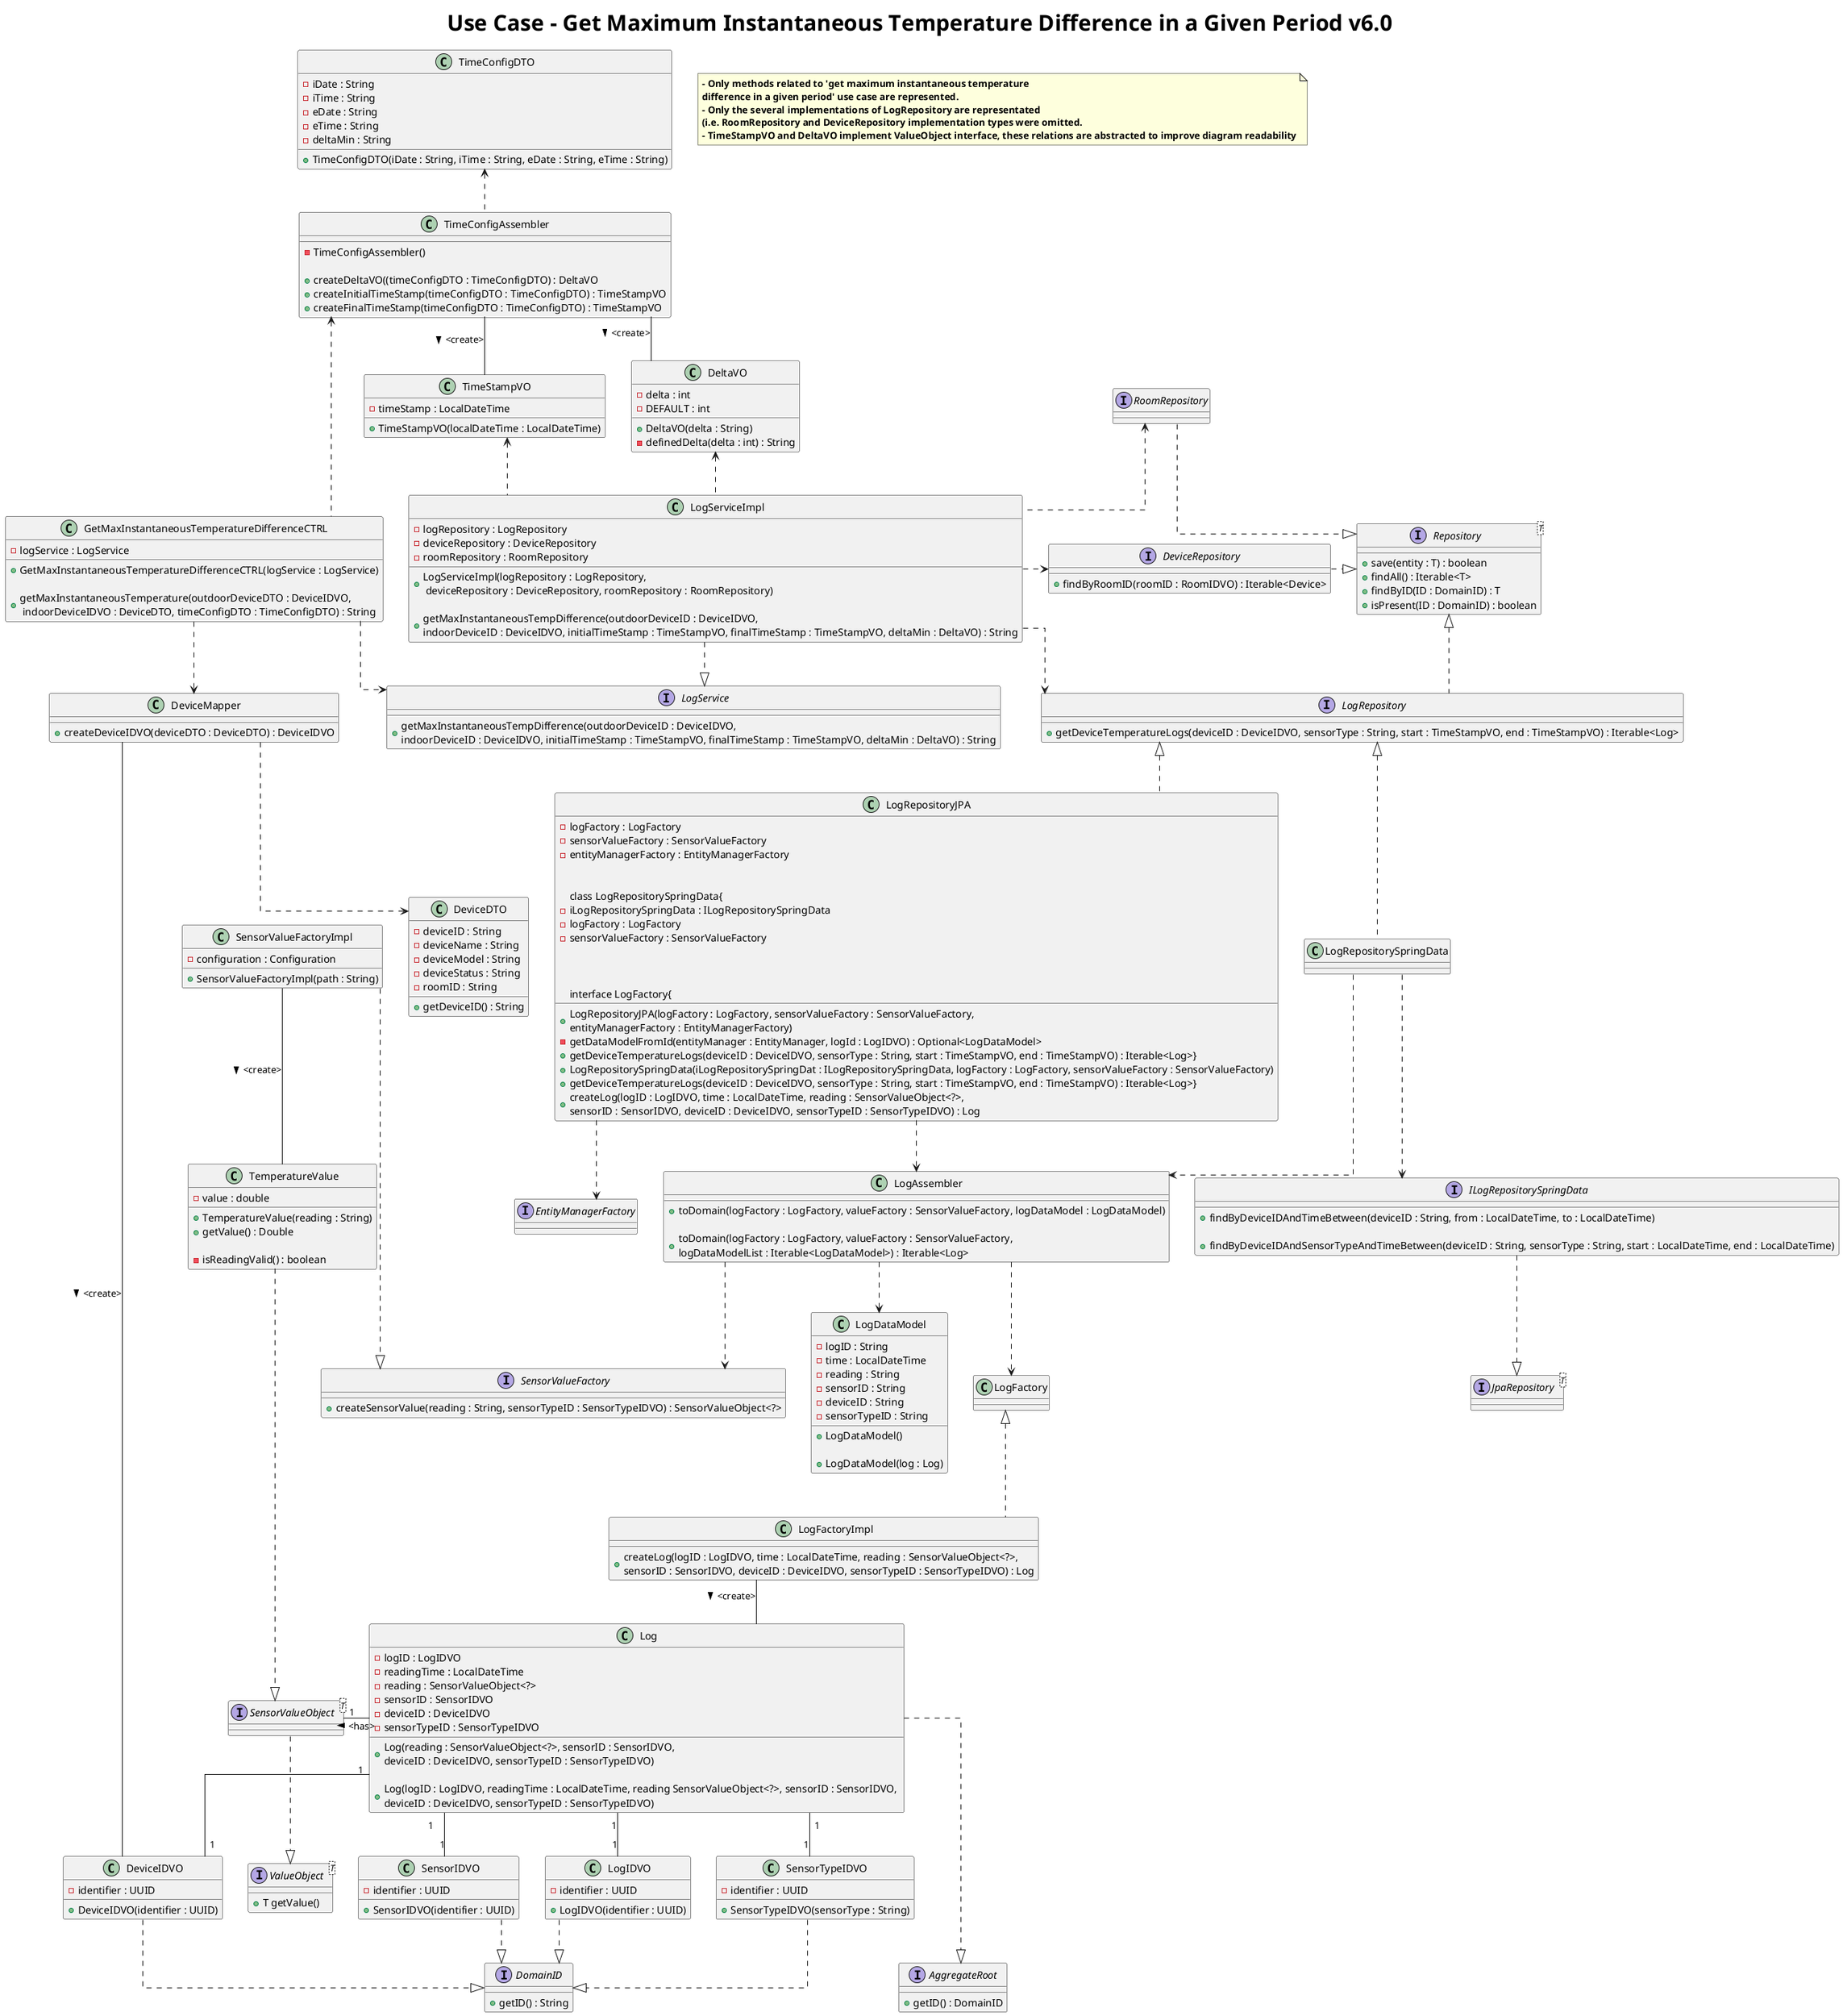 @startuml

title <size: 30> Use Case - Get Maximum Instantaneous Temperature Difference in a Given Period v6.0

note "<b>- Only methods related to 'get maximum instantaneous temperature \n<b>difference in a given period' use case are represented.\n<b>- Only the several implementations of LogRepository are representated\n<b>(i.e. RoomRepository and DeviceRepository implementation types were omitted.\n<b>- TimeStampVO and DeltaVO implement ValueObject interface, these relations are abstracted to improve diagram readability" as N1

skinparam linetype ortho

GetMaxInstantaneousTemperatureDifferenceCTRL ..> DeviceMapper
    DeviceMapper ..> DeviceDTO
    DeviceMapper -- DeviceIDVO : <create> >

GetMaxInstantaneousTemperatureDifferenceCTRL .up.> TimeConfigAssembler
    TimeConfigAssembler .up.> TimeConfigDTO
    TimeConfigAssembler -- TimeStampVO : <create> >
    TimeConfigAssembler -- DeltaVO : <create> >

GetMaxInstantaneousTemperatureDifferenceCTRL ..> LogService
    LogServiceImpl ..|> LogService
    LogServiceImpl .up.> TimeStampVO
    LogServiceImpl .up.> DeltaVO
    LogServiceImpl ..> LogRepository
    LogServiceImpl .up.> RoomRepository
    LogServiceImpl .right.> DeviceRepository
    RoomRepository .right.|> Repository
    DeviceRepository .right.|> Repository

LogRepository .up.|> Repository
LogRepositoryJPA .up.|> LogRepository
    SensorValueFactoryImpl ..|> SensorValueFactory
    LogRepositoryJPA ..> EntityManagerFactory
    LogFactoryImpl .up.|> LogFactory
    LogRepositoryJPA ..> LogAssembler


LogRepositorySpringData .up.|> LogRepository
    LogRepositorySpringData ..> ILogRepositorySpringData
    LogRepositorySpringData ..> LogAssembler

ILogRepositorySpringData ..|> JpaRepository

LogAssembler ..> LogFactory
LogAssembler ..> SensorValueFactory
TemperatureValue ....|> SensorValueObject
SensorValueFactoryImpl -- TemperatureValue : <create> >
LogFactoryImpl -- Log : <create> >
LogAssembler ..> LogDataModel

Log "1" -- "1" LogIDVO
Log  -left- "1" SensorValueObject :  > <has>
Log "1" -- "1" SensorIDVO
Log "1" -- "1" DeviceIDVO
Log "1" -- "1" SensorTypeIDVO

Log ...|> AggregateRoot

DomainID <|.up. DeviceIDVO
DomainID <|.up. LogIDVO
DomainID <|.up. SensorIDVO
DomainID <|.up. SensorTypeIDVO
ValueObject <|.up. SensorValueObject

interface JpaRepository<T>

interface EntityManagerFactory

interface Repository<T> {
    + save(entity : T) : boolean
    + findAll() : Iterable<T>
    + findByID(ID : DomainID) : T
    + isPresent(ID : DomainID) : boolean
}

interface RoomRepository
interface DeviceRepository{
    + findByRoomID(roomID : RoomIDVO) : Iterable<Device>
}

interface LogRepository {

    + getDeviceTemperatureLogs(deviceID : DeviceIDVO, sensorType : String, start : TimeStampVO, end : TimeStampVO) : Iterable<Log>

}

class LogRepositoryJPA{
    - logFactory : LogFactory
    - sensorValueFactory : SensorValueFactory
    - entityManagerFactory : EntityManagerFactory

    + LogRepositoryJPA(logFactory : LogFactory, sensorValueFactory : SensorValueFactory, \nentityManagerFactory : EntityManagerFactory)
    - getDataModelFromId(entityManager : EntityManager, logId : LogIDVO) : Optional<LogDataModel>
    + getDeviceTemperatureLogs(deviceID : DeviceIDVO, sensorType : String, start : TimeStampVO, end : TimeStampVO) : Iterable<Log>}

class LogRepositorySpringData{
    - iLogRepositorySpringData : ILogRepositorySpringData
    - logFactory : LogFactory
    - sensorValueFactory : SensorValueFactory

    + LogRepositorySpringData(iLogRepositorySpringDat : ILogRepositorySpringData, logFactory : LogFactory, sensorValueFactory : SensorValueFactory)
    + getDeviceTemperatureLogs(deviceID : DeviceIDVO, sensorType : String, start : TimeStampVO, end : TimeStampVO) : Iterable<Log>}


interface LogFactory{
    + createLog(logID : LogIDVO, time : LocalDateTime, reading : SensorValueObject<?>, \nsensorID : SensorIDVO, deviceID : DeviceIDVO, sensorTypeID : SensorTypeIDVO) : Log
}

class LogFactoryImpl{
    + createLog(logID : LogIDVO, time : LocalDateTime, reading : SensorValueObject<?>, \nsensorID : SensorIDVO, deviceID : DeviceIDVO, sensorTypeID : SensorTypeIDVO) : Log
}

interface SensorValueFactory{
    + createSensorValue(reading : String, sensorTypeID : SensorTypeIDVO) : SensorValueObject<?>
}

class SensorValueFactoryImpl{
    - configuration : Configuration
    + SensorValueFactoryImpl(path : String)

}

class TemperatureValue{
    - value : double
    + TemperatureValue(reading : String)
    + getValue() : Double

    - isReadingValid() : boolean
}


interface LogService {
    + getMaxInstantaneousTempDifference(outdoorDeviceID : DeviceIDVO, \nindoorDeviceID : DeviceIDVO, initialTimeStamp : TimeStampVO, finalTimeStamp : TimeStampVO, deltaMin : DeltaVO) : String
}

class LogServiceImpl {
    - logRepository : LogRepository
    - deviceRepository : DeviceRepository
    - roomRepository : RoomRepository

    + LogServiceImpl(logRepository : LogRepository,\n deviceRepository : DeviceRepository, roomRepository : RoomRepository)

    + getMaxInstantaneousTempDifference(outdoorDeviceID : DeviceIDVO, \nindoorDeviceID : DeviceIDVO, initialTimeStamp : TimeStampVO, finalTimeStamp : TimeStampVO, deltaMin : DeltaVO) : String
    }

class GetMaxInstantaneousTemperatureDifferenceCTRL{
    - logService : LogService

    + GetMaxInstantaneousTemperatureDifferenceCTRL(logService : LogService)

    + getMaxInstantaneousTemperature(outdoorDeviceDTO : DeviceIDVO,\n indoorDeviceIDVO : DeviceDTO, timeConfigDTO : TimeConfigDTO) : String
}

class DeviceMapper{
    + createDeviceIDVO(deviceDTO : DeviceDTO) : DeviceIDVO
}

class DeviceDTO{
    - deviceID : String
    - deviceName : String
    - deviceModel : String
    - deviceStatus : String
    - roomID : String

    + getDeviceID() : String
}

class DeviceIDVO {
    - identifier : UUID

    + DeviceIDVO(identifier : UUID)
}

class SensorIDVO {
  - identifier : UUID

    + SensorIDVO(identifier : UUID)
    }

class SensorTypeIDVO {
  - identifier : UUID

    + SensorTypeIDVO(sensorType : String)
    }

class LogIDVO {
  - identifier : UUID

    + LogIDVO(identifier : UUID)
    }


class TimeConfigAssembler{
    - TimeConfigAssembler()

    + createDeltaVO((timeConfigDTO : TimeConfigDTO) : DeltaVO
    + createInitialTimeStamp(timeConfigDTO : TimeConfigDTO) : TimeStampVO
    + createFinalTimeStamp(timeConfigDTO : TimeConfigDTO) : TimeStampVO
}

class DeltaVO{
    - delta : int
    - DEFAULT : int

    + DeltaVO(delta : String)
    - definedDelta(delta : int) : String
}

class TimeStampVO{
    - timeStamp : LocalDateTime

    + TimeStampVO(localDateTime : LocalDateTime)
}


class TimeConfigDTO{
    - iDate : String
    - iTime : String
    - eDate : String
    -eTime : String
    -deltaMin : String

    + TimeConfigDTO(iDate : String, iTime : String, eDate : String, eTime : String)
}


class LogDataModel {
    - logID : String
    - time : LocalDateTime
    - reading : String
    - sensorID : String
    - deviceID : String
    - sensorTypeID : String

    + LogDataModel()

    + LogDataModel(log : Log)
}

class LogAssembler {
    + toDomain(logFactory : LogFactory, valueFactory : SensorValueFactory, logDataModel : LogDataModel)

    + toDomain(logFactory : LogFactory, valueFactory : SensorValueFactory, \nlogDataModelList : Iterable<LogDataModel>) : Iterable<Log>
}

class Log{
    - logID : LogIDVO
    - readingTime : LocalDateTime
    - reading : SensorValueObject<?>
    - sensorID : SensorIDVO
    - deviceID : DeviceIDVO
    - sensorTypeID : SensorTypeIDVO

    + Log(reading : SensorValueObject<?>, sensorID : SensorIDVO, \ndeviceID : DeviceIDVO, sensorTypeID : SensorTypeIDVO)

    + Log(logID : LogIDVO, readingTime : LocalDateTime, reading SensorValueObject<?>, sensorID : SensorIDVO, \ndeviceID : DeviceIDVO, sensorTypeID : SensorTypeIDVO)

}

interface SensorValueObject<T>

interface ValueObject<T>{
    + T getValue()
}


interface DomainID {
    + getID() : String
}


interface AggregateRoot {
    + getID() : DomainID
}

interface ILogRepositorySpringData{
    + findByDeviceIDAndTimeBetween(deviceID : String, from : LocalDateTime, to : LocalDateTime)

    + findByDeviceIDAndSensorTypeAndTimeBetween(deviceID : String, sensorType : String, start : LocalDateTime, end : LocalDateTime)
    }

@enduml